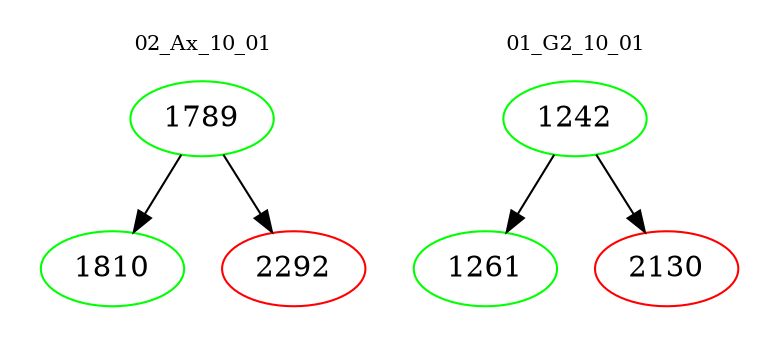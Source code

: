 digraph{
subgraph cluster_0 {
color = white
label = "02_Ax_10_01";
fontsize=10;
T0_1789 [label="1789", color="green"]
T0_1789 -> T0_1810 [color="black"]
T0_1810 [label="1810", color="green"]
T0_1789 -> T0_2292 [color="black"]
T0_2292 [label="2292", color="red"]
}
subgraph cluster_1 {
color = white
label = "01_G2_10_01";
fontsize=10;
T1_1242 [label="1242", color="green"]
T1_1242 -> T1_1261 [color="black"]
T1_1261 [label="1261", color="green"]
T1_1242 -> T1_2130 [color="black"]
T1_2130 [label="2130", color="red"]
}
}
